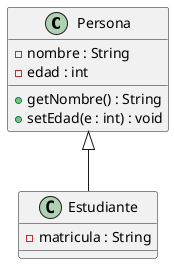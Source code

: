@startuml

class Persona {
  - nombre : String
  - edad : int
  + getNombre() : String
  + setEdad(e : int) : void
}

class Estudiante extends Persona {
  - matricula : String
}

@enduml
